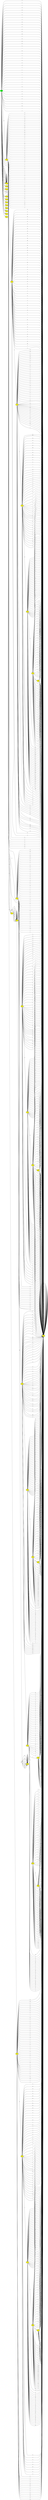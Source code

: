 digraph {
	rankdir=LR;
	795 -> 781 [label="b"];
	795 -> 781 [label="a"];
	795 -> 781 [label="Z"];
	795 -> 781 [label="Y"];
	795 -> 781 [label="X"];
	795 -> 781 [label="W"];
	795 -> 781 [label="V"];
	795 -> 781 [label="U"];
	795 -> 781 [label="T"];
	795 -> 781 [label="S"];
	795 -> 781 [label="R"];
	795 -> 781 [label="Q"];
	795 -> 781 [label="P"];
	795 -> 781 [label="O"];
	795 -> 781 [label="N"];
	795 -> 781 [label="M"];
	795 -> 781 [label="L"];
	795 -> 781 [label="K"];
	795 -> 781 [label="B"];
	795 -> 781 [label="D"];
	795 -> 781 [label="k"];
	795 -> 781 [label="0"];
	795 -> 781 [label="l"];
	795 -> 781 [label="1"];
	795 -> 781 [label="m"];
	795 -> 781 [label="2"];
	795 -> 781 [label="n"];
	795 -> 781 [label="3"];
	795 -> 781 [label="o"];
	795 -> 781 [label="4"];
	795 -> 781 [label="C"];
	795 -> 781 [label="6"];
	795 -> 781 [label="q"];
	795 -> 781 [label="p"];
	795 -> 781 [label="5"];
	795 -> 781 [label="A"];
	795 -> 781 [label="z"];
	795 -> 781 [label="y"];
	795 -> 781 [label="x"];
	795 -> 781 [label="w"];
	795 -> 781 [label="v"];
	795 -> 781 [label="u"];
	795 -> 781 [label="t"];
	795 -> 781 [label="9"];
	795 -> 781 [label="s"];
	795 -> 781 [label="8"];
	795 -> 781 [label="r"];
	795 -> 781 [label="7"];
	795 -> 781 [label="i"];
	795 -> 781 [label="E"];
	795 -> 781 [label="c"];
	795 -> 781 [label="F"];
	795 -> 781 [label="d"];
	795 -> 781 [label="e"];
	795 -> 781 [label="f"];
	795 -> 781 [label="g"];
	795 -> 781 [label="h"];
	795 -> 781 [label="j"];
	795 -> 781 [label="G"];
	795 -> 781 [label="H"];
	795 -> 781 [label="I"];
	795 -> 781 [label="J"];
	789 -> 781 [label="b"];
	789 -> 781 [label="a"];
	789 -> 781 [label="Z"];
	789 -> 781 [label="Y"];
	789 -> 781 [label="X"];
	789 -> 781 [label="W"];
	789 -> 781 [label="V"];
	789 -> 781 [label="U"];
	789 -> 781 [label="T"];
	789 -> 781 [label="S"];
	789 -> 781 [label="R"];
	789 -> 781 [label="Q"];
	789 -> 781 [label="P"];
	789 -> 781 [label="O"];
	789 -> 781 [label="N"];
	789 -> 781 [label="M"];
	789 -> 781 [label="L"];
	789 -> 781 [label="K"];
	789 -> 781 [label="B"];
	789 -> 781 [label="D"];
	789 -> 781 [label="k"];
	789 -> 781 [label="0"];
	789 -> 781 [label="l"];
	789 -> 781 [label="1"];
	789 -> 781 [label="m"];
	789 -> 781 [label="2"];
	789 -> 795 [label="n"];
	789 -> 781 [label="3"];
	789 -> 781 [label="o"];
	789 -> 781 [label="4"];
	789 -> 781 [label="C"];
	789 -> 781 [label="6"];
	789 -> 781 [label="q"];
	789 -> 781 [label="p"];
	789 -> 781 [label="5"];
	789 -> 781 [label="A"];
	789 -> 781 [label="z"];
	789 -> 781 [label="y"];
	789 -> 781 [label="x"];
	789 -> 781 [label="w"];
	789 -> 781 [label="v"];
	789 -> 781 [label="u"];
	789 -> 781 [label="t"];
	789 -> 781 [label="9"];
	789 -> 781 [label="s"];
	789 -> 781 [label="8"];
	789 -> 781 [label="r"];
	789 -> 781 [label="7"];
	789 -> 781 [label="i"];
	789 -> 781 [label="E"];
	789 -> 781 [label="c"];
	789 -> 781 [label="F"];
	789 -> 781 [label="d"];
	789 -> 781 [label="e"];
	789 -> 781 [label="f"];
	789 -> 781 [label="g"];
	789 -> 781 [label="h"];
	789 -> 781 [label="j"];
	789 -> 781 [label="G"];
	789 -> 781 [label="H"];
	789 -> 781 [label="I"];
	789 -> 781 [label="J"];
	805 -> 781 [label="b"];
	805 -> 789 [label="a"];
	805 -> 781 [label="Z"];
	805 -> 781 [label="Y"];
	805 -> 781 [label="X"];
	805 -> 781 [label="W"];
	805 -> 781 [label="V"];
	805 -> 781 [label="U"];
	805 -> 781 [label="T"];
	805 -> 781 [label="S"];
	805 -> 781 [label="R"];
	805 -> 781 [label="Q"];
	805 -> 781 [label="P"];
	805 -> 781 [label="O"];
	805 -> 781 [label="N"];
	805 -> 781 [label="M"];
	805 -> 781 [label="L"];
	805 -> 781 [label="K"];
	805 -> 781 [label="B"];
	805 -> 781 [label="D"];
	805 -> 781 [label="k"];
	805 -> 781 [label="0"];
	805 -> 781 [label="l"];
	805 -> 781 [label="1"];
	805 -> 781 [label="m"];
	805 -> 781 [label="2"];
	805 -> 781 [label="n"];
	805 -> 781 [label="3"];
	805 -> 781 [label="o"];
	805 -> 781 [label="4"];
	805 -> 781 [label="C"];
	805 -> 781 [label="6"];
	805 -> 781 [label="q"];
	805 -> 781 [label="p"];
	805 -> 781 [label="5"];
	805 -> 781 [label="A"];
	805 -> 781 [label="z"];
	805 -> 781 [label="y"];
	805 -> 781 [label="x"];
	805 -> 781 [label="w"];
	805 -> 781 [label="v"];
	805 -> 781 [label="u"];
	805 -> 781 [label="t"];
	805 -> 781 [label="9"];
	805 -> 781 [label="s"];
	805 -> 781 [label="8"];
	805 -> 781 [label="r"];
	805 -> 781 [label="7"];
	805 -> 781 [label="i"];
	805 -> 781 [label="E"];
	805 -> 781 [label="c"];
	805 -> 781 [label="F"];
	805 -> 781 [label="d"];
	805 -> 781 [label="e"];
	805 -> 781 [label="f"];
	805 -> 781 [label="g"];
	805 -> 781 [label="h"];
	805 -> 781 [label="j"];
	805 -> 781 [label="G"];
	805 -> 781 [label="H"];
	805 -> 781 [label="I"];
	805 -> 781 [label="J"];
	800 -> 781 [label="b"];
	800 -> 781 [label="a"];
	800 -> 781 [label="Z"];
	800 -> 781 [label="Y"];
	800 -> 781 [label="X"];
	800 -> 781 [label="W"];
	800 -> 781 [label="V"];
	800 -> 781 [label="U"];
	800 -> 781 [label="T"];
	800 -> 781 [label="S"];
	800 -> 781 [label="R"];
	800 -> 781 [label="Q"];
	800 -> 781 [label="P"];
	800 -> 781 [label="O"];
	800 -> 781 [label="N"];
	800 -> 781 [label="M"];
	800 -> 781 [label="L"];
	800 -> 781 [label="K"];
	800 -> 781 [label="B"];
	800 -> 781 [label="D"];
	800 -> 781 [label="k"];
	800 -> 781 [label="0"];
	800 -> 781 [label="l"];
	800 -> 781 [label="1"];
	800 -> 781 [label="m"];
	800 -> 781 [label="2"];
	800 -> 781 [label="n"];
	800 -> 781 [label="3"];
	800 -> 781 [label="o"];
	800 -> 781 [label="4"];
	800 -> 781 [label="C"];
	800 -> 781 [label="6"];
	800 -> 781 [label="q"];
	800 -> 781 [label="p"];
	800 -> 781 [label="5"];
	800 -> 781 [label="A"];
	800 -> 781 [label="z"];
	800 -> 781 [label="y"];
	800 -> 781 [label="x"];
	800 -> 781 [label="w"];
	800 -> 781 [label="v"];
	800 -> 781 [label="u"];
	800 -> 781 [label="t"];
	800 -> 781 [label="9"];
	800 -> 781 [label="s"];
	800 -> 781 [label="8"];
	800 -> 781 [label="r"];
	800 -> 781 [label="7"];
	800 -> 781 [label="i"];
	800 -> 781 [label="E"];
	800 -> 781 [label="c"];
	800 -> 781 [label="F"];
	800 -> 781 [label="d"];
	800 -> 781 [label="e"];
	800 -> 781 [label="f"];
	800 -> 781 [label="g"];
	800 -> 781 [label="h"];
	800 -> 781 [label="j"];
	800 -> 781 [label="G"];
	800 -> 781 [label="H"];
	800 -> 781 [label="I"];
	800 -> 781 [label="J"];
	810 -> 810 [label="0"];
	810 -> 810 [label="1"];
	810 -> 810 [label="2"];
	810 -> 810 [label="3"];
	810 -> 810 [label="4"];
	810 -> 810 [label="6"];
	810 -> 810 [label="5"];
	810 -> 810 [label="9"];
	810 -> 810 [label="8"];
	810 -> 810 [label="7"];
	791 -> 781 [label="b"];
	791 -> 781 [label="a"];
	791 -> 781 [label="Z"];
	791 -> 781 [label="Y"];
	791 -> 781 [label="X"];
	791 -> 781 [label="W"];
	791 -> 781 [label="V"];
	791 -> 781 [label="U"];
	791 -> 781 [label="T"];
	791 -> 781 [label="S"];
	791 -> 781 [label="R"];
	791 -> 781 [label="Q"];
	791 -> 781 [label="P"];
	791 -> 781 [label="O"];
	791 -> 781 [label="N"];
	791 -> 781 [label="M"];
	791 -> 781 [label="L"];
	791 -> 781 [label="K"];
	791 -> 781 [label="B"];
	791 -> 781 [label="D"];
	791 -> 781 [label="k"];
	791 -> 781 [label="0"];
	791 -> 781 [label="l"];
	791 -> 781 [label="1"];
	791 -> 781 [label="m"];
	791 -> 781 [label="2"];
	791 -> 781 [label="n"];
	791 -> 781 [label="3"];
	791 -> 781 [label="o"];
	791 -> 781 [label="4"];
	791 -> 781 [label="C"];
	791 -> 781 [label="6"];
	791 -> 781 [label="q"];
	791 -> 781 [label="p"];
	791 -> 781 [label="5"];
	791 -> 781 [label="A"];
	791 -> 781 [label="z"];
	791 -> 781 [label="y"];
	791 -> 781 [label="x"];
	791 -> 781 [label="w"];
	791 -> 781 [label="v"];
	791 -> 781 [label="u"];
	791 -> 781 [label="t"];
	791 -> 781 [label="9"];
	791 -> 781 [label="s"];
	791 -> 781 [label="8"];
	791 -> 781 [label="r"];
	791 -> 781 [label="7"];
	791 -> 781 [label="i"];
	791 -> 781 [label="E"];
	791 -> 781 [label="c"];
	791 -> 781 [label="F"];
	791 -> 781 [label="d"];
	791 -> 781 [label="e"];
	791 -> 781 [label="f"];
	791 -> 781 [label="g"];
	791 -> 781 [label="h"];
	791 -> 781 [label="j"];
	791 -> 781 [label="G"];
	791 -> 781 [label="H"];
	791 -> 781 [label="I"];
	791 -> 781 [label="J"];
	793 -> 781 [label="b"];
	793 -> 781 [label="a"];
	793 -> 781 [label="Z"];
	793 -> 781 [label="Y"];
	793 -> 781 [label="X"];
	793 -> 781 [label="W"];
	793 -> 781 [label="V"];
	793 -> 781 [label="U"];
	793 -> 781 [label="T"];
	793 -> 781 [label="S"];
	793 -> 781 [label="R"];
	793 -> 781 [label="Q"];
	793 -> 781 [label="P"];
	793 -> 781 [label="O"];
	793 -> 781 [label="N"];
	793 -> 781 [label="M"];
	793 -> 781 [label="L"];
	793 -> 781 [label="K"];
	793 -> 781 [label="B"];
	793 -> 781 [label="D"];
	793 -> 781 [label="k"];
	793 -> 781 [label="0"];
	793 -> 781 [label="l"];
	793 -> 781 [label="1"];
	793 -> 781 [label="m"];
	793 -> 781 [label="2"];
	793 -> 781 [label="n"];
	793 -> 781 [label="3"];
	793 -> 781 [label="o"];
	793 -> 781 [label="4"];
	793 -> 781 [label="C"];
	793 -> 781 [label="6"];
	793 -> 781 [label="q"];
	793 -> 781 [label="p"];
	793 -> 781 [label="5"];
	793 -> 781 [label="A"];
	793 -> 781 [label="z"];
	793 -> 781 [label="y"];
	793 -> 781 [label="x"];
	793 -> 781 [label="w"];
	793 -> 781 [label="v"];
	793 -> 781 [label="u"];
	793 -> 781 [label="t"];
	793 -> 781 [label="9"];
	793 -> 781 [label="s"];
	793 -> 781 [label="8"];
	793 -> 781 [label="r"];
	793 -> 781 [label="7"];
	793 -> 781 [label="i"];
	793 -> 781 [label="E"];
	793 -> 781 [label="c"];
	793 -> 781 [label="F"];
	793 -> 781 [label="d"];
	793 -> 805 [label="e"];
	793 -> 781 [label="f"];
	793 -> 781 [label="g"];
	793 -> 781 [label="h"];
	793 -> 781 [label="j"];
	793 -> 781 [label="G"];
	793 -> 781 [label="H"];
	793 -> 781 [label="I"];
	793 -> 781 [label="J"];
	794 -> 781 [label="b"];
	794 -> 781 [label="a"];
	794 -> 781 [label="Z"];
	794 -> 781 [label="Y"];
	794 -> 781 [label="X"];
	794 -> 781 [label="W"];
	794 -> 781 [label="V"];
	794 -> 781 [label="U"];
	794 -> 781 [label="T"];
	794 -> 781 [label="S"];
	794 -> 781 [label="R"];
	794 -> 781 [label="Q"];
	794 -> 781 [label="P"];
	794 -> 781 [label="O"];
	794 -> 781 [label="N"];
	794 -> 781 [label="M"];
	794 -> 781 [label="L"];
	794 -> 781 [label="K"];
	794 -> 781 [label="B"];
	794 -> 781 [label="D"];
	794 -> 781 [label="k"];
	794 -> 781 [label="0"];
	794 -> 781 [label="l"];
	794 -> 781 [label="1"];
	794 -> 781 [label="m"];
	794 -> 781 [label="2"];
	794 -> 781 [label="n"];
	794 -> 781 [label="3"];
	794 -> 781 [label="o"];
	794 -> 781 [label="4"];
	794 -> 781 [label="C"];
	794 -> 781 [label="6"];
	794 -> 781 [label="q"];
	794 -> 781 [label="p"];
	794 -> 781 [label="5"];
	794 -> 781 [label="A"];
	794 -> 781 [label="z"];
	794 -> 781 [label="y"];
	794 -> 781 [label="x"];
	794 -> 781 [label="w"];
	794 -> 781 [label="v"];
	794 -> 781 [label="u"];
	794 -> 800 [label="t"];
	794 -> 781 [label="9"];
	794 -> 781 [label="s"];
	794 -> 781 [label="8"];
	794 -> 781 [label="r"];
	794 -> 781 [label="7"];
	794 -> 781 [label="i"];
	794 -> 781 [label="E"];
	794 -> 781 [label="c"];
	794 -> 781 [label="F"];
	794 -> 781 [label="d"];
	794 -> 781 [label="e"];
	794 -> 781 [label="f"];
	794 -> 781 [label="g"];
	794 -> 781 [label="h"];
	794 -> 781 [label="j"];
	794 -> 781 [label="G"];
	794 -> 781 [label="H"];
	794 -> 781 [label="I"];
	794 -> 781 [label="J"];
	803 -> 781 [label="b"];
	803 -> 781 [label="a"];
	803 -> 781 [label="Z"];
	803 -> 781 [label="Y"];
	803 -> 781 [label="X"];
	803 -> 781 [label="W"];
	803 -> 781 [label="V"];
	803 -> 781 [label="U"];
	803 -> 781 [label="T"];
	803 -> 781 [label="S"];
	803 -> 781 [label="R"];
	803 -> 781 [label="Q"];
	803 -> 781 [label="P"];
	803 -> 781 [label="O"];
	803 -> 781 [label="N"];
	803 -> 781 [label="M"];
	803 -> 781 [label="L"];
	803 -> 781 [label="K"];
	803 -> 781 [label="B"];
	803 -> 781 [label="D"];
	803 -> 781 [label="k"];
	803 -> 781 [label="0"];
	803 -> 781 [label="l"];
	803 -> 781 [label="1"];
	803 -> 781 [label="m"];
	803 -> 781 [label="2"];
	803 -> 781 [label="n"];
	803 -> 781 [label="3"];
	803 -> 781 [label="o"];
	803 -> 781 [label="4"];
	803 -> 781 [label="C"];
	803 -> 781 [label="6"];
	803 -> 781 [label="q"];
	803 -> 781 [label="p"];
	803 -> 781 [label="5"];
	803 -> 781 [label="A"];
	803 -> 781 [label="z"];
	803 -> 781 [label="y"];
	803 -> 781 [label="x"];
	803 -> 781 [label="w"];
	803 -> 781 [label="v"];
	803 -> 781 [label="u"];
	803 -> 781 [label="t"];
	803 -> 781 [label="9"];
	803 -> 781 [label="s"];
	803 -> 781 [label="8"];
	803 -> 781 [label="r"];
	803 -> 781 [label="7"];
	803 -> 781 [label="i"];
	803 -> 781 [label="E"];
	803 -> 781 [label="c"];
	803 -> 781 [label="F"];
	803 -> 781 [label="d"];
	803 -> 781 [label="e"];
	803 -> 781 [label="f"];
	803 -> 781 [label="g"];
	803 -> 781 [label="h"];
	803 -> 781 [label="j"];
	803 -> 781 [label="G"];
	803 -> 781 [label="H"];
	803 -> 781 [label="I"];
	803 -> 781 [label="J"];
	813 -> 810 [label="0"];
	813 -> 810 [label="1"];
	813 -> 810 [label="2"];
	813 -> 810 [label="3"];
	813 -> 810 [label="4"];
	813 -> 810 [label="6"];
	813 -> 810 [label="5"];
	813 -> 810 [label="9"];
	813 -> 810 [label="8"];
	813 -> 810 [label="7"];
	804 -> 781 [label="b"];
	804 -> 781 [label="a"];
	804 -> 781 [label="Z"];
	804 -> 781 [label="Y"];
	804 -> 781 [label="X"];
	804 -> 781 [label="W"];
	804 -> 781 [label="V"];
	804 -> 781 [label="U"];
	804 -> 781 [label="T"];
	804 -> 781 [label="S"];
	804 -> 781 [label="R"];
	804 -> 781 [label="Q"];
	804 -> 781 [label="P"];
	804 -> 781 [label="O"];
	804 -> 781 [label="N"];
	804 -> 781 [label="M"];
	804 -> 781 [label="L"];
	804 -> 781 [label="K"];
	804 -> 781 [label="B"];
	804 -> 781 [label="D"];
	804 -> 781 [label="k"];
	804 -> 781 [label="0"];
	804 -> 781 [label="l"];
	804 -> 781 [label="1"];
	804 -> 781 [label="m"];
	804 -> 781 [label="2"];
	804 -> 781 [label="n"];
	804 -> 781 [label="3"];
	804 -> 781 [label="o"];
	804 -> 781 [label="4"];
	804 -> 781 [label="C"];
	804 -> 781 [label="6"];
	804 -> 781 [label="q"];
	804 -> 781 [label="p"];
	804 -> 781 [label="5"];
	804 -> 781 [label="A"];
	804 -> 781 [label="z"];
	804 -> 781 [label="y"];
	804 -> 781 [label="x"];
	804 -> 781 [label="w"];
	804 -> 781 [label="v"];
	804 -> 781 [label="u"];
	804 -> 781 [label="t"];
	804 -> 781 [label="9"];
	804 -> 781 [label="s"];
	804 -> 781 [label="8"];
	804 -> 781 [label="r"];
	804 -> 781 [label="7"];
	804 -> 781 [label="i"];
	804 -> 781 [label="E"];
	804 -> 781 [label="c"];
	804 -> 781 [label="F"];
	804 -> 781 [label="d"];
	804 -> 791 [label="e"];
	804 -> 781 [label="f"];
	804 -> 781 [label="g"];
	804 -> 781 [label="h"];
	804 -> 781 [label="j"];
	804 -> 781 [label="G"];
	804 -> 781 [label="H"];
	804 -> 781 [label="I"];
	804 -> 781 [label="J"];
	792 -> 781 [label="b"];
	792 -> 781 [label="a"];
	792 -> 781 [label="Z"];
	792 -> 781 [label="Y"];
	792 -> 781 [label="X"];
	792 -> 781 [label="W"];
	792 -> 781 [label="V"];
	792 -> 781 [label="U"];
	792 -> 781 [label="T"];
	792 -> 781 [label="S"];
	792 -> 781 [label="R"];
	792 -> 781 [label="Q"];
	792 -> 781 [label="P"];
	792 -> 781 [label="O"];
	792 -> 781 [label="N"];
	792 -> 781 [label="M"];
	792 -> 781 [label="L"];
	792 -> 781 [label="K"];
	792 -> 781 [label="B"];
	792 -> 781 [label="D"];
	792 -> 781 [label="k"];
	792 -> 781 [label="0"];
	792 -> 793 [label="l"];
	792 -> 781 [label="1"];
	792 -> 781 [label="m"];
	792 -> 781 [label="2"];
	792 -> 781 [label="n"];
	792 -> 781 [label="3"];
	792 -> 781 [label="o"];
	792 -> 781 [label="4"];
	792 -> 781 [label="C"];
	792 -> 781 [label="6"];
	792 -> 781 [label="q"];
	792 -> 781 [label="p"];
	792 -> 781 [label="5"];
	792 -> 781 [label="A"];
	792 -> 781 [label="z"];
	792 -> 781 [label="y"];
	792 -> 781 [label="x"];
	792 -> 781 [label="w"];
	792 -> 781 [label="v"];
	792 -> 781 [label="u"];
	792 -> 781 [label="t"];
	792 -> 781 [label="9"];
	792 -> 781 [label="s"];
	792 -> 781 [label="8"];
	792 -> 781 [label="r"];
	792 -> 781 [label="7"];
	792 -> 781 [label="i"];
	792 -> 781 [label="E"];
	792 -> 781 [label="c"];
	792 -> 781 [label="F"];
	792 -> 781 [label="d"];
	792 -> 781 [label="e"];
	792 -> 781 [label="f"];
	792 -> 781 [label="g"];
	792 -> 781 [label="h"];
	792 -> 781 [label="j"];
	792 -> 781 [label="G"];
	792 -> 781 [label="H"];
	792 -> 781 [label="I"];
	792 -> 781 [label="J"];
	796 -> 781 [label="b"];
	796 -> 794 [label="a"];
	796 -> 781 [label="Z"];
	796 -> 781 [label="Y"];
	796 -> 781 [label="X"];
	796 -> 781 [label="W"];
	796 -> 781 [label="V"];
	796 -> 781 [label="U"];
	796 -> 781 [label="T"];
	796 -> 781 [label="S"];
	796 -> 781 [label="R"];
	796 -> 781 [label="Q"];
	796 -> 781 [label="P"];
	796 -> 781 [label="O"];
	796 -> 781 [label="N"];
	796 -> 781 [label="M"];
	796 -> 781 [label="L"];
	796 -> 781 [label="K"];
	796 -> 781 [label="B"];
	796 -> 781 [label="D"];
	796 -> 781 [label="k"];
	796 -> 781 [label="0"];
	796 -> 781 [label="l"];
	796 -> 781 [label="1"];
	796 -> 781 [label="m"];
	796 -> 781 [label="2"];
	796 -> 781 [label="n"];
	796 -> 781 [label="3"];
	796 -> 781 [label="o"];
	796 -> 781 [label="4"];
	796 -> 781 [label="C"];
	796 -> 781 [label="6"];
	796 -> 781 [label="q"];
	796 -> 781 [label="p"];
	796 -> 781 [label="5"];
	796 -> 781 [label="A"];
	796 -> 781 [label="z"];
	796 -> 781 [label="y"];
	796 -> 781 [label="x"];
	796 -> 781 [label="w"];
	796 -> 781 [label="v"];
	796 -> 781 [label="u"];
	796 -> 781 [label="t"];
	796 -> 781 [label="9"];
	796 -> 781 [label="s"];
	796 -> 781 [label="8"];
	796 -> 781 [label="r"];
	796 -> 781 [label="7"];
	796 -> 781 [label="i"];
	796 -> 781 [label="E"];
	796 -> 781 [label="c"];
	796 -> 781 [label="F"];
	796 -> 781 [label="d"];
	796 -> 781 [label="e"];
	796 -> 781 [label="f"];
	796 -> 781 [label="g"];
	796 -> 781 [label="h"];
	796 -> 781 [label="j"];
	796 -> 781 [label="G"];
	796 -> 781 [label="H"];
	796 -> 781 [label="I"];
	796 -> 781 [label="J"];
	790 -> 781 [label="b"];
	790 -> 781 [label="a"];
	790 -> 781 [label="Z"];
	790 -> 781 [label="Y"];
	790 -> 781 [label="X"];
	790 -> 781 [label="W"];
	790 -> 781 [label="V"];
	790 -> 781 [label="U"];
	790 -> 781 [label="T"];
	790 -> 781 [label="S"];
	790 -> 781 [label="R"];
	790 -> 781 [label="Q"];
	790 -> 781 [label="P"];
	790 -> 781 [label="O"];
	790 -> 781 [label="N"];
	790 -> 781 [label="M"];
	790 -> 781 [label="L"];
	790 -> 781 [label="K"];
	790 -> 781 [label="B"];
	790 -> 781 [label="D"];
	790 -> 781 [label="k"];
	790 -> 781 [label="0"];
	790 -> 781 [label="l"];
	790 -> 781 [label="1"];
	790 -> 781 [label="m"];
	790 -> 781 [label="2"];
	790 -> 781 [label="n"];
	790 -> 781 [label="3"];
	790 -> 781 [label="o"];
	790 -> 781 [label="4"];
	790 -> 781 [label="C"];
	790 -> 781 [label="6"];
	790 -> 781 [label="q"];
	790 -> 781 [label="p"];
	790 -> 781 [label="5"];
	790 -> 781 [label="A"];
	790 -> 781 [label="z"];
	790 -> 781 [label="y"];
	790 -> 781 [label="x"];
	790 -> 781 [label="w"];
	790 -> 781 [label="v"];
	790 -> 781 [label="u"];
	790 -> 781 [label="t"];
	790 -> 781 [label="9"];
	790 -> 781 [label="s"];
	790 -> 781 [label="8"];
	790 -> 781 [label="r"];
	790 -> 781 [label="7"];
	790 -> 781 [label="i"];
	790 -> 781 [label="E"];
	790 -> 781 [label="c"];
	790 -> 781 [label="F"];
	790 -> 781 [label="d"];
	790 -> 803 [label="e"];
	790 -> 781 [label="f"];
	790 -> 781 [label="g"];
	790 -> 781 [label="h"];
	790 -> 781 [label="j"];
	790 -> 781 [label="G"];
	790 -> 781 [label="H"];
	790 -> 781 [label="I"];
	790 -> 781 [label="J"];
	808 -> 781 [label="b"];
	808 -> 781 [label="a"];
	808 -> 781 [label="Z"];
	808 -> 781 [label="Y"];
	808 -> 781 [label="X"];
	808 -> 781 [label="W"];
	808 -> 781 [label="V"];
	808 -> 781 [label="U"];
	808 -> 781 [label="T"];
	808 -> 781 [label="S"];
	808 -> 781 [label="R"];
	808 -> 781 [label="Q"];
	808 -> 781 [label="P"];
	808 -> 781 [label="O"];
	808 -> 781 [label="N"];
	808 -> 781 [label="M"];
	808 -> 781 [label="L"];
	808 -> 781 [label="K"];
	808 -> 781 [label="B"];
	808 -> 781 [label="D"];
	808 -> 781 [label="k"];
	808 -> 781 [label="0"];
	808 -> 781 [label="l"];
	808 -> 781 [label="1"];
	808 -> 781 [label="m"];
	808 -> 781 [label="2"];
	808 -> 781 [label="n"];
	808 -> 781 [label="3"];
	808 -> 781 [label="o"];
	808 -> 781 [label="4"];
	808 -> 781 [label="C"];
	808 -> 781 [label="6"];
	808 -> 781 [label="q"];
	808 -> 781 [label="p"];
	808 -> 781 [label="5"];
	808 -> 781 [label="A"];
	808 -> 781 [label="z"];
	808 -> 781 [label="y"];
	808 -> 781 [label="x"];
	808 -> 781 [label="w"];
	808 -> 781 [label="v"];
	808 -> 781 [label="u"];
	808 -> 781 [label="t"];
	808 -> 781 [label="9"];
	808 -> 781 [label="s"];
	808 -> 781 [label="8"];
	808 -> 781 [label="r"];
	808 -> 781 [label="7"];
	808 -> 781 [label="i"];
	808 -> 781 [label="E"];
	808 -> 781 [label="c"];
	808 -> 781 [label="F"];
	808 -> 781 [label="d"];
	808 -> 781 [label="e"];
	808 -> 781 [label="f"];
	808 -> 781 [label="g"];
	808 -> 781 [label="h"];
	808 -> 781 [label="j"];
	808 -> 781 [label="G"];
	808 -> 781 [label="H"];
	808 -> 781 [label="I"];
	808 -> 781 [label="J"];
	809 -> 809 [label="0"];
	809 -> 809 [label="1"];
	809 -> 809 [label="2"];
	809 -> 809 [label="3"];
	809 -> 809 [label="4"];
	809 -> 809 [label="6"];
	809 -> 809 [label="5"];
	809 -> 809 [label="9"];
	809 -> 809 [label="8"];
	809 -> 809 [label="7"];
	809 -> 813 [label="E"];
	797 -> 781 [label="b"];
	797 -> 781 [label="a"];
	797 -> 781 [label="Z"];
	797 -> 781 [label="Y"];
	797 -> 781 [label="X"];
	797 -> 781 [label="W"];
	797 -> 781 [label="V"];
	797 -> 781 [label="U"];
	797 -> 781 [label="T"];
	797 -> 781 [label="S"];
	797 -> 781 [label="R"];
	797 -> 781 [label="Q"];
	797 -> 781 [label="P"];
	797 -> 781 [label="O"];
	797 -> 781 [label="N"];
	797 -> 781 [label="M"];
	797 -> 781 [label="L"];
	797 -> 781 [label="K"];
	797 -> 781 [label="B"];
	797 -> 781 [label="D"];
	797 -> 781 [label="k"];
	797 -> 781 [label="0"];
	797 -> 804 [label="l"];
	797 -> 781 [label="1"];
	797 -> 781 [label="m"];
	797 -> 781 [label="2"];
	797 -> 781 [label="n"];
	797 -> 781 [label="3"];
	797 -> 781 [label="o"];
	797 -> 781 [label="4"];
	797 -> 781 [label="C"];
	797 -> 781 [label="6"];
	797 -> 781 [label="q"];
	797 -> 781 [label="p"];
	797 -> 781 [label="5"];
	797 -> 781 [label="A"];
	797 -> 781 [label="z"];
	797 -> 781 [label="y"];
	797 -> 781 [label="x"];
	797 -> 781 [label="w"];
	797 -> 781 [label="v"];
	797 -> 781 [label="u"];
	797 -> 781 [label="t"];
	797 -> 781 [label="9"];
	797 -> 781 [label="s"];
	797 -> 781 [label="8"];
	797 -> 781 [label="r"];
	797 -> 781 [label="7"];
	797 -> 781 [label="i"];
	797 -> 781 [label="E"];
	797 -> 781 [label="c"];
	797 -> 781 [label="F"];
	797 -> 781 [label="d"];
	797 -> 781 [label="e"];
	797 -> 781 [label="f"];
	797 -> 781 [label="g"];
	797 -> 781 [label="h"];
	797 -> 781 [label="j"];
	797 -> 781 [label="G"];
	797 -> 781 [label="H"];
	797 -> 781 [label="I"];
	797 -> 781 [label="J"];
	799 -> 781 [label="b"];
	799 -> 781 [label="a"];
	799 -> 781 [label="Z"];
	799 -> 781 [label="Y"];
	799 -> 781 [label="X"];
	799 -> 781 [label="W"];
	799 -> 781 [label="V"];
	799 -> 781 [label="U"];
	799 -> 781 [label="T"];
	799 -> 781 [label="S"];
	799 -> 781 [label="R"];
	799 -> 781 [label="Q"];
	799 -> 781 [label="P"];
	799 -> 781 [label="O"];
	799 -> 781 [label="N"];
	799 -> 781 [label="M"];
	799 -> 781 [label="L"];
	799 -> 781 [label="K"];
	799 -> 781 [label="B"];
	799 -> 781 [label="D"];
	799 -> 781 [label="k"];
	799 -> 781 [label="0"];
	799 -> 781 [label="l"];
	799 -> 781 [label="1"];
	799 -> 781 [label="m"];
	799 -> 781 [label="2"];
	799 -> 781 [label="n"];
	799 -> 781 [label="3"];
	799 -> 792 [label="o"];
	799 -> 781 [label="4"];
	799 -> 781 [label="C"];
	799 -> 781 [label="6"];
	799 -> 781 [label="q"];
	799 -> 781 [label="p"];
	799 -> 781 [label="5"];
	799 -> 781 [label="A"];
	799 -> 781 [label="z"];
	799 -> 781 [label="y"];
	799 -> 781 [label="x"];
	799 -> 781 [label="w"];
	799 -> 781 [label="v"];
	799 -> 781 [label="u"];
	799 -> 781 [label="t"];
	799 -> 781 [label="9"];
	799 -> 781 [label="s"];
	799 -> 781 [label="8"];
	799 -> 781 [label="r"];
	799 -> 781 [label="7"];
	799 -> 781 [label="i"];
	799 -> 781 [label="E"];
	799 -> 781 [label="c"];
	799 -> 781 [label="F"];
	799 -> 781 [label="d"];
	799 -> 781 [label="e"];
	799 -> 781 [label="f"];
	799 -> 781 [label="g"];
	799 -> 781 [label="h"];
	799 -> 781 [label="j"];
	799 -> 781 [label="G"];
	799 -> 781 [label="H"];
	799 -> 781 [label="I"];
	799 -> 781 [label="J"];
	802 -> 781 [label="b"];
	802 -> 781 [label="a"];
	802 -> 781 [label="Z"];
	802 -> 781 [label="Y"];
	802 -> 781 [label="X"];
	802 -> 781 [label="W"];
	802 -> 781 [label="V"];
	802 -> 781 [label="U"];
	802 -> 781 [label="T"];
	802 -> 781 [label="S"];
	802 -> 781 [label="R"];
	802 -> 781 [label="Q"];
	802 -> 781 [label="P"];
	802 -> 781 [label="O"];
	802 -> 781 [label="N"];
	802 -> 781 [label="M"];
	802 -> 781 [label="L"];
	802 -> 781 [label="K"];
	802 -> 781 [label="B"];
	802 -> 781 [label="D"];
	802 -> 781 [label="k"];
	802 -> 781 [label="0"];
	802 -> 781 [label="l"];
	802 -> 781 [label="1"];
	802 -> 781 [label="m"];
	802 -> 781 [label="2"];
	802 -> 781 [label="n"];
	802 -> 781 [label="3"];
	802 -> 796 [label="o"];
	802 -> 781 [label="4"];
	802 -> 781 [label="C"];
	802 -> 781 [label="6"];
	802 -> 781 [label="q"];
	802 -> 781 [label="p"];
	802 -> 781 [label="5"];
	802 -> 781 [label="A"];
	802 -> 781 [label="z"];
	802 -> 781 [label="y"];
	802 -> 781 [label="x"];
	802 -> 781 [label="w"];
	802 -> 781 [label="v"];
	802 -> 781 [label="u"];
	802 -> 781 [label="t"];
	802 -> 781 [label="9"];
	802 -> 781 [label="s"];
	802 -> 781 [label="8"];
	802 -> 781 [label="r"];
	802 -> 781 [label="7"];
	802 -> 781 [label="i"];
	802 -> 781 [label="E"];
	802 -> 781 [label="c"];
	802 -> 781 [label="F"];
	802 -> 781 [label="d"];
	802 -> 781 [label="e"];
	802 -> 781 [label="f"];
	802 -> 781 [label="g"];
	802 -> 781 [label="h"];
	802 -> 781 [label="j"];
	802 -> 781 [label="G"];
	802 -> 781 [label="H"];
	802 -> 781 [label="I"];
	802 -> 781 [label="J"];
	801 -> 781 [label="b"];
	801 -> 781 [label="a"];
	801 -> 781 [label="Z"];
	801 -> 781 [label="Y"];
	801 -> 781 [label="X"];
	801 -> 781 [label="W"];
	801 -> 781 [label="V"];
	801 -> 781 [label="U"];
	801 -> 781 [label="T"];
	801 -> 781 [label="S"];
	801 -> 781 [label="R"];
	801 -> 781 [label="Q"];
	801 -> 781 [label="P"];
	801 -> 781 [label="O"];
	801 -> 781 [label="N"];
	801 -> 781 [label="M"];
	801 -> 781 [label="L"];
	801 -> 781 [label="K"];
	801 -> 781 [label="B"];
	801 -> 781 [label="D"];
	801 -> 781 [label="k"];
	801 -> 781 [label="0"];
	801 -> 781 [label="l"];
	801 -> 781 [label="1"];
	801 -> 781 [label="m"];
	801 -> 781 [label="2"];
	801 -> 781 [label="n"];
	801 -> 781 [label="3"];
	801 -> 781 [label="o"];
	801 -> 781 [label="4"];
	801 -> 781 [label="C"];
	801 -> 781 [label="6"];
	801 -> 781 [label="q"];
	801 -> 781 [label="p"];
	801 -> 781 [label="5"];
	801 -> 781 [label="A"];
	801 -> 781 [label="z"];
	801 -> 781 [label="y"];
	801 -> 781 [label="x"];
	801 -> 781 [label="w"];
	801 -> 781 [label="v"];
	801 -> 781 [label="u"];
	801 -> 781 [label="t"];
	801 -> 781 [label="9"];
	801 -> 790 [label="s"];
	801 -> 781 [label="8"];
	801 -> 781 [label="r"];
	801 -> 781 [label="7"];
	801 -> 781 [label="i"];
	801 -> 781 [label="E"];
	801 -> 781 [label="c"];
	801 -> 781 [label="F"];
	801 -> 781 [label="d"];
	801 -> 781 [label="e"];
	801 -> 781 [label="f"];
	801 -> 781 [label="g"];
	801 -> 781 [label="h"];
	801 -> 781 [label="j"];
	801 -> 781 [label="G"];
	801 -> 781 [label="H"];
	801 -> 781 [label="I"];
	801 -> 781 [label="J"];
	798 -> 781 [label="b"];
	798 -> 781 [label="a"];
	798 -> 781 [label="Z"];
	798 -> 781 [label="Y"];
	798 -> 781 [label="X"];
	798 -> 781 [label="W"];
	798 -> 781 [label="V"];
	798 -> 781 [label="U"];
	798 -> 781 [label="T"];
	798 -> 781 [label="S"];
	798 -> 781 [label="R"];
	798 -> 781 [label="Q"];
	798 -> 781 [label="P"];
	798 -> 781 [label="O"];
	798 -> 781 [label="N"];
	798 -> 781 [label="M"];
	798 -> 781 [label="L"];
	798 -> 781 [label="K"];
	798 -> 781 [label="B"];
	798 -> 781 [label="D"];
	798 -> 781 [label="k"];
	798 -> 781 [label="0"];
	798 -> 781 [label="l"];
	798 -> 781 [label="1"];
	798 -> 781 [label="m"];
	798 -> 781 [label="2"];
	798 -> 781 [label="n"];
	798 -> 781 [label="3"];
	798 -> 781 [label="o"];
	798 -> 781 [label="4"];
	798 -> 781 [label="C"];
	798 -> 781 [label="6"];
	798 -> 781 [label="q"];
	798 -> 781 [label="p"];
	798 -> 781 [label="5"];
	798 -> 781 [label="A"];
	798 -> 781 [label="z"];
	798 -> 781 [label="y"];
	798 -> 781 [label="x"];
	798 -> 781 [label="w"];
	798 -> 781 [label="v"];
	798 -> 781 [label="u"];
	798 -> 781 [label="t"];
	798 -> 781 [label="9"];
	798 -> 781 [label="s"];
	798 -> 781 [label="8"];
	798 -> 781 [label="r"];
	798 -> 781 [label="7"];
	798 -> 781 [label="i"];
	798 -> 781 [label="E"];
	798 -> 781 [label="c"];
	798 -> 781 [label="F"];
	798 -> 781 [label="d"];
	798 -> 781 [label="e"];
	798 -> 781 [label="f"];
	798 -> 781 [label="g"];
	798 -> 781 [label="h"];
	798 -> 781 [label="j"];
	798 -> 781 [label="G"];
	798 -> 781 [label="H"];
	798 -> 781 [label="I"];
	798 -> 781 [label="J"];
	806 -> 781 [label="b"];
	806 -> 781 [label="a"];
	806 -> 781 [label="Z"];
	806 -> 781 [label="Y"];
	806 -> 781 [label="X"];
	806 -> 781 [label="W"];
	806 -> 781 [label="V"];
	806 -> 781 [label="U"];
	806 -> 781 [label="T"];
	806 -> 781 [label="S"];
	806 -> 781 [label="R"];
	806 -> 781 [label="Q"];
	806 -> 781 [label="P"];
	806 -> 781 [label="O"];
	806 -> 781 [label="N"];
	806 -> 781 [label="M"];
	806 -> 781 [label="L"];
	806 -> 781 [label="K"];
	806 -> 781 [label="B"];
	806 -> 781 [label="D"];
	806 -> 781 [label="k"];
	806 -> 781 [label="0"];
	806 -> 781 [label="l"];
	806 -> 781 [label="1"];
	806 -> 781 [label="m"];
	806 -> 781 [label="2"];
	806 -> 781 [label="n"];
	806 -> 781 [label="3"];
	806 -> 781 [label="o"];
	806 -> 781 [label="4"];
	806 -> 781 [label="C"];
	806 -> 781 [label="6"];
	806 -> 781 [label="q"];
	806 -> 781 [label="p"];
	806 -> 781 [label="5"];
	806 -> 781 [label="A"];
	806 -> 781 [label="z"];
	806 -> 781 [label="y"];
	806 -> 781 [label="x"];
	806 -> 781 [label="w"];
	806 -> 781 [label="v"];
	806 -> 781 [label="u"];
	806 -> 808 [label="t"];
	806 -> 781 [label="9"];
	806 -> 781 [label="s"];
	806 -> 781 [label="8"];
	806 -> 781 [label="r"];
	806 -> 781 [label="7"];
	806 -> 781 [label="i"];
	806 -> 781 [label="E"];
	806 -> 781 [label="c"];
	806 -> 781 [label="F"];
	806 -> 781 [label="d"];
	806 -> 781 [label="e"];
	806 -> 781 [label="f"];
	806 -> 781 [label="g"];
	806 -> 781 [label="h"];
	806 -> 781 [label="j"];
	806 -> 781 [label="G"];
	806 -> 781 [label="H"];
	806 -> 781 [label="I"];
	806 -> 781 [label="J"];
	817 -> 809 [label="0"];
	817 -> 809 [label="1"];
	817 -> 809 [label="2"];
	817 -> 809 [label="3"];
	817 -> 809 [label="4"];
	817 -> 809 [label="6"];
	817 -> 809 [label="5"];
	817 -> 809 [label="9"];
	817 -> 809 [label="8"];
	817 -> 809 [label="7"];
	807 -> 781 [label="b"];
	807 -> 781 [label="a"];
	807 -> 781 [label="Z"];
	807 -> 781 [label="Y"];
	807 -> 781 [label="X"];
	807 -> 781 [label="W"];
	807 -> 781 [label="V"];
	807 -> 781 [label="U"];
	807 -> 781 [label="T"];
	807 -> 781 [label="S"];
	807 -> 781 [label="R"];
	807 -> 781 [label="Q"];
	807 -> 781 [label="P"];
	807 -> 781 [label="O"];
	807 -> 781 [label="N"];
	807 -> 781 [label="M"];
	807 -> 781 [label="L"];
	807 -> 781 [label="K"];
	807 -> 781 [label="B"];
	807 -> 781 [label="D"];
	807 -> 781 [label="k"];
	807 -> 781 [label="0"];
	807 -> 781 [label="l"];
	807 -> 781 [label="1"];
	807 -> 781 [label="m"];
	807 -> 781 [label="2"];
	807 -> 781 [label="n"];
	807 -> 781 [label="3"];
	807 -> 781 [label="o"];
	807 -> 781 [label="4"];
	807 -> 781 [label="C"];
	807 -> 781 [label="6"];
	807 -> 781 [label="q"];
	807 -> 781 [label="p"];
	807 -> 781 [label="5"];
	807 -> 781 [label="A"];
	807 -> 781 [label="z"];
	807 -> 781 [label="y"];
	807 -> 781 [label="x"];
	807 -> 781 [label="w"];
	807 -> 781 [label="v"];
	807 -> 781 [label="u"];
	807 -> 781 [label="t"];
	807 -> 781 [label="9"];
	807 -> 781 [label="s"];
	807 -> 781 [label="8"];
	807 -> 781 [label="r"];
	807 -> 781 [label="7"];
	807 -> 797 [label="i"];
	807 -> 781 [label="E"];
	807 -> 781 [label="c"];
	807 -> 781 [label="F"];
	807 -> 781 [label="d"];
	807 -> 781 [label="e"];
	807 -> 781 [label="f"];
	807 -> 781 [label="g"];
	807 -> 781 [label="h"];
	807 -> 781 [label="j"];
	807 -> 781 [label="G"];
	807 -> 781 [label="H"];
	807 -> 781 [label="I"];
	807 -> 781 [label="J"];
	786 -> 781 [label="b"];
	786 -> 781 [label="a"];
	786 -> 781 [label="Z"];
	786 -> 781 [label="Y"];
	786 -> 781 [label="X"];
	786 -> 781 [label="W"];
	786 -> 781 [label="V"];
	786 -> 781 [label="U"];
	786 -> 781 [label="T"];
	786 -> 781 [label="S"];
	786 -> 781 [label="R"];
	786 -> 781 [label="Q"];
	786 -> 781 [label="P"];
	786 -> 781 [label="O"];
	786 -> 781 [label="N"];
	786 -> 781 [label="M"];
	786 -> 781 [label="L"];
	786 -> 781 [label="K"];
	786 -> 781 [label="B"];
	786 -> 781 [label="D"];
	786 -> 781 [label="k"];
	786 -> 781 [label="0"];
	786 -> 781 [label="l"];
	786 -> 781 [label="1"];
	786 -> 781 [label="m"];
	786 -> 781 [label="2"];
	786 -> 781 [label="n"];
	786 -> 781 [label="3"];
	786 -> 799 [label="o"];
	786 -> 781 [label="4"];
	786 -> 781 [label="C"];
	786 -> 781 [label="6"];
	786 -> 781 [label="q"];
	786 -> 781 [label="p"];
	786 -> 781 [label="5"];
	786 -> 781 [label="A"];
	786 -> 781 [label="z"];
	786 -> 781 [label="y"];
	786 -> 781 [label="x"];
	786 -> 781 [label="w"];
	786 -> 781 [label="v"];
	786 -> 781 [label="u"];
	786 -> 781 [label="t"];
	786 -> 781 [label="9"];
	786 -> 781 [label="s"];
	786 -> 781 [label="8"];
	786 -> 781 [label="r"];
	786 -> 781 [label="7"];
	786 -> 781 [label="i"];
	786 -> 781 [label="E"];
	786 -> 781 [label="c"];
	786 -> 781 [label="F"];
	786 -> 781 [label="d"];
	786 -> 781 [label="e"];
	786 -> 781 [label="f"];
	786 -> 781 [label="g"];
	786 -> 781 [label="h"];
	786 -> 781 [label="j"];
	786 -> 781 [label="G"];
	786 -> 781 [label="H"];
	786 -> 781 [label="I"];
	786 -> 781 [label="J"];
	784 -> 781 [label="b"];
	784 -> 781 [label="a"];
	784 -> 781 [label="Z"];
	784 -> 781 [label="Y"];
	784 -> 781 [label="X"];
	784 -> 781 [label="W"];
	784 -> 781 [label="V"];
	784 -> 781 [label="U"];
	784 -> 781 [label="T"];
	784 -> 781 [label="S"];
	784 -> 781 [label="R"];
	784 -> 781 [label="Q"];
	784 -> 781 [label="P"];
	784 -> 781 [label="O"];
	784 -> 781 [label="N"];
	784 -> 781 [label="M"];
	784 -> 781 [label="L"];
	784 -> 781 [label="K"];
	784 -> 781 [label="B"];
	784 -> 781 [label="D"];
	784 -> 781 [label="k"];
	784 -> 781 [label="0"];
	784 -> 802 [label="l"];
	784 -> 781 [label="1"];
	784 -> 781 [label="m"];
	784 -> 781 [label="2"];
	784 -> 781 [label="n"];
	784 -> 781 [label="3"];
	784 -> 781 [label="o"];
	784 -> 781 [label="4"];
	784 -> 781 [label="C"];
	784 -> 781 [label="6"];
	784 -> 781 [label="q"];
	784 -> 781 [label="p"];
	784 -> 781 [label="5"];
	784 -> 781 [label="A"];
	784 -> 781 [label="z"];
	784 -> 781 [label="y"];
	784 -> 781 [label="x"];
	784 -> 781 [label="w"];
	784 -> 781 [label="v"];
	784 -> 781 [label="u"];
	784 -> 781 [label="t"];
	784 -> 781 [label="9"];
	784 -> 781 [label="s"];
	784 -> 781 [label="8"];
	784 -> 781 [label="r"];
	784 -> 781 [label="7"];
	784 -> 781 [label="i"];
	784 -> 781 [label="E"];
	784 -> 781 [label="c"];
	784 -> 781 [label="F"];
	784 -> 781 [label="d"];
	784 -> 781 [label="e"];
	784 -> 781 [label="f"];
	784 -> 781 [label="g"];
	784 -> 781 [label="h"];
	784 -> 781 [label="j"];
	784 -> 781 [label="G"];
	784 -> 781 [label="H"];
	784 -> 781 [label="I"];
	784 -> 781 [label="J"];
	783 -> 781 [label="b"];
	783 -> 781 [label="a"];
	783 -> 781 [label="Z"];
	783 -> 781 [label="Y"];
	783 -> 781 [label="X"];
	783 -> 781 [label="W"];
	783 -> 781 [label="V"];
	783 -> 781 [label="U"];
	783 -> 781 [label="T"];
	783 -> 781 [label="S"];
	783 -> 781 [label="R"];
	783 -> 781 [label="Q"];
	783 -> 781 [label="P"];
	783 -> 781 [label="O"];
	783 -> 781 [label="N"];
	783 -> 781 [label="M"];
	783 -> 781 [label="L"];
	783 -> 781 [label="K"];
	783 -> 781 [label="B"];
	783 -> 781 [label="D"];
	783 -> 781 [label="k"];
	783 -> 781 [label="0"];
	783 -> 801 [label="l"];
	783 -> 781 [label="1"];
	783 -> 781 [label="m"];
	783 -> 781 [label="2"];
	783 -> 781 [label="n"];
	783 -> 781 [label="3"];
	783 -> 781 [label="o"];
	783 -> 781 [label="4"];
	783 -> 781 [label="C"];
	783 -> 781 [label="6"];
	783 -> 781 [label="q"];
	783 -> 781 [label="p"];
	783 -> 781 [label="5"];
	783 -> 781 [label="A"];
	783 -> 781 [label="z"];
	783 -> 781 [label="y"];
	783 -> 781 [label="x"];
	783 -> 781 [label="w"];
	783 -> 781 [label="v"];
	783 -> 781 [label="u"];
	783 -> 781 [label="t"];
	783 -> 781 [label="9"];
	783 -> 781 [label="s"];
	783 -> 781 [label="8"];
	783 -> 781 [label="r"];
	783 -> 781 [label="7"];
	783 -> 781 [label="i"];
	783 -> 781 [label="E"];
	783 -> 781 [label="c"];
	783 -> 781 [label="F"];
	783 -> 781 [label="d"];
	783 -> 781 [label="e"];
	783 -> 781 [label="f"];
	783 -> 781 [label="g"];
	783 -> 781 [label="h"];
	783 -> 781 [label="j"];
	783 -> 781 [label="G"];
	783 -> 781 [label="H"];
	783 -> 781 [label="I"];
	783 -> 781 [label="J"];
	782 -> 781 [label="b"];
	782 -> 781 [label="a"];
	782 -> 781 [label="Z"];
	782 -> 781 [label="Y"];
	782 -> 781 [label="X"];
	782 -> 781 [label="W"];
	782 -> 781 [label="V"];
	782 -> 781 [label="U"];
	782 -> 781 [label="T"];
	782 -> 781 [label="S"];
	782 -> 781 [label="R"];
	782 -> 781 [label="Q"];
	782 -> 781 [label="P"];
	782 -> 781 [label="O"];
	782 -> 781 [label="N"];
	782 -> 781 [label="M"];
	782 -> 781 [label="L"];
	782 -> 781 [label="K"];
	782 -> 781 [label="B"];
	782 -> 781 [label="D"];
	782 -> 781 [label="k"];
	782 -> 781 [label="0"];
	782 -> 781 [label="l"];
	782 -> 781 [label="1"];
	782 -> 781 [label="m"];
	782 -> 781 [label="2"];
	782 -> 806 [label="n"];
	782 -> 781 [label="3"];
	782 -> 781 [label="o"];
	782 -> 781 [label="4"];
	782 -> 781 [label="C"];
	782 -> 781 [label="6"];
	782 -> 781 [label="q"];
	782 -> 781 [label="p"];
	782 -> 781 [label="5"];
	782 -> 781 [label="A"];
	782 -> 781 [label="z"];
	782 -> 781 [label="y"];
	782 -> 781 [label="x"];
	782 -> 781 [label="w"];
	782 -> 781 [label="v"];
	782 -> 781 [label="u"];
	782 -> 781 [label="t"];
	782 -> 781 [label="9"];
	782 -> 781 [label="s"];
	782 -> 781 [label="8"];
	782 -> 781 [label="r"];
	782 -> 781 [label="7"];
	782 -> 781 [label="i"];
	782 -> 781 [label="E"];
	782 -> 781 [label="c"];
	782 -> 781 [label="F"];
	782 -> 781 [label="d"];
	782 -> 781 [label="e"];
	782 -> 798 [label="f"];
	782 -> 781 [label="g"];
	782 -> 781 [label="h"];
	782 -> 781 [label="j"];
	782 -> 781 [label="G"];
	782 -> 781 [label="H"];
	782 -> 781 [label="I"];
	782 -> 781 [label="J"];
	822 -> 821 [label="="];
	811 -> 811 [label="0"];
	811 -> 811 [label="1"];
	811 -> 811 [label="2"];
	811 -> 811 [label="3"];
	811 -> 811 [label="4"];
	811 -> 811 [label="6"];
	811 -> 811 [label="5"];
	811 -> 811 [label="9"];
	811 -> 811 [label="8"];
	811 -> 811 [label="7"];
	811 -> 817 [label="."];
	812 -> 821 [label="="];
	818 -> 821 [label="="];
	785 -> 781 [label="b"];
	785 -> 781 [label="a"];
	785 -> 781 [label="Z"];
	785 -> 781 [label="Y"];
	785 -> 781 [label="X"];
	785 -> 781 [label="W"];
	785 -> 781 [label="V"];
	785 -> 781 [label="U"];
	785 -> 781 [label="T"];
	785 -> 781 [label="S"];
	785 -> 781 [label="R"];
	785 -> 781 [label="Q"];
	785 -> 781 [label="P"];
	785 -> 781 [label="O"];
	785 -> 781 [label="N"];
	785 -> 781 [label="M"];
	785 -> 781 [label="L"];
	785 -> 781 [label="K"];
	785 -> 781 [label="B"];
	785 -> 781 [label="D"];
	785 -> 781 [label="k"];
	785 -> 781 [label="0"];
	785 -> 781 [label="l"];
	785 -> 781 [label="1"];
	785 -> 781 [label="m"];
	785 -> 781 [label="2"];
	785 -> 781 [label="n"];
	785 -> 781 [label="3"];
	785 -> 781 [label="o"];
	785 -> 781 [label="4"];
	785 -> 781 [label="C"];
	785 -> 781 [label="6"];
	785 -> 781 [label="q"];
	785 -> 781 [label="p"];
	785 -> 781 [label="5"];
	785 -> 781 [label="A"];
	785 -> 781 [label="z"];
	785 -> 781 [label="y"];
	785 -> 781 [label="x"];
	785 -> 781 [label="w"];
	785 -> 781 [label="v"];
	785 -> 781 [label="u"];
	785 -> 781 [label="t"];
	785 -> 781 [label="9"];
	785 -> 781 [label="s"];
	785 -> 781 [label="8"];
	785 -> 781 [label="r"];
	785 -> 781 [label="7"];
	785 -> 781 [label="i"];
	785 -> 781 [label="E"];
	785 -> 781 [label="c"];
	785 -> 781 [label="F"];
	785 -> 781 [label="d"];
	785 -> 781 [label="e"];
	785 -> 781 [label="f"];
	785 -> 781 [label="g"];
	785 -> 807 [label="h"];
	785 -> 781 [label="j"];
	785 -> 781 [label="G"];
	785 -> 781 [label="H"];
	785 -> 781 [label="I"];
	785 -> 781 [label="J"];
	781 -> 781 [label="b"];
	781 -> 781 [label="a"];
	781 -> 781 [label="Z"];
	781 -> 781 [label="Y"];
	781 -> 781 [label="X"];
	781 -> 781 [label="W"];
	781 -> 781 [label="V"];
	781 -> 781 [label="U"];
	781 -> 781 [label="T"];
	781 -> 781 [label="S"];
	781 -> 781 [label="R"];
	781 -> 781 [label="Q"];
	781 -> 781 [label="P"];
	781 -> 781 [label="O"];
	781 -> 781 [label="N"];
	781 -> 781 [label="M"];
	781 -> 781 [label="L"];
	781 -> 781 [label="K"];
	781 -> 781 [label="B"];
	781 -> 781 [label="D"];
	781 -> 781 [label="k"];
	781 -> 781 [label="0"];
	781 -> 781 [label="l"];
	781 -> 781 [label="1"];
	781 -> 781 [label="m"];
	781 -> 781 [label="2"];
	781 -> 781 [label="n"];
	781 -> 781 [label="3"];
	781 -> 781 [label="o"];
	781 -> 781 [label="4"];
	781 -> 781 [label="C"];
	781 -> 781 [label="6"];
	781 -> 781 [label="q"];
	781 -> 781 [label="p"];
	781 -> 781 [label="5"];
	781 -> 781 [label="A"];
	781 -> 781 [label="z"];
	781 -> 781 [label="y"];
	781 -> 781 [label="x"];
	781 -> 781 [label="w"];
	781 -> 781 [label="v"];
	781 -> 781 [label="u"];
	781 -> 781 [label="t"];
	781 -> 781 [label="9"];
	781 -> 781 [label="s"];
	781 -> 781 [label="8"];
	781 -> 781 [label="r"];
	781 -> 781 [label="7"];
	781 -> 781 [label="i"];
	781 -> 781 [label="E"];
	781 -> 781 [label="c"];
	781 -> 781 [label="F"];
	781 -> 781 [label="d"];
	781 -> 781 [label="e"];
	781 -> 781 [label="f"];
	781 -> 781 [label="g"];
	781 -> 781 [label="h"];
	781 -> 781 [label="j"];
	781 -> 781 [label="G"];
	781 -> 781 [label="H"];
	781 -> 781 [label="I"];
	781 -> 781 [label="J"];
	788 -> 786 [label="b"];
	788 -> 781 [label="a"];
	788 -> 781 [label="Z"];
	788 -> 781 [label="Y"];
	788 -> 781 [label="X"];
	788 -> 781 [label="W"];
	788 -> 781 [label="V"];
	788 -> 781 [label="U"];
	788 -> 781 [label="T"];
	788 -> 781 [label="S"];
	788 -> 781 [label="R"];
	788 -> 781 [label="Q"];
	788 -> 781 [label="P"];
	788 -> 781 [label="O"];
	788 -> 781 [label="N"];
	788 -> 781 [label="M"];
	788 -> 781 [label="L"];
	788 -> 781 [label="K"];
	788 -> 781 [label="B"];
	788 -> 816 [label="}"];
	788 -> 781 [label="D"];
	788 -> 781 [label="k"];
	788 -> 811 [label="0"];
	788 -> 781 [label="l"];
	788 -> 811 [label="1"];
	788 -> 781 [label="m"];
	788 -> 811 [label="2"];
	788 -> 781 [label="n"];
	788 -> 811 [label="3"];
	788 -> 781 [label="o"];
	788 -> 811 [label="4"];
	788 -> 781 [label="C"];
	788 -> 811 [label="6"];
	788 -> 781 [label="q"];
	788 -> 781 [label="p"];
	788 -> 811 [label="5"];
	788 -> 781 [label="A"];
	788 -> 825 [label="{"];
	788 -> 781 [label="z"];
	788 -> 781 [label="y"];
	788 -> 812 [label=">"];
	788 -> 781 [label="x"];
	788 -> 818 [label="="];
	788 -> 785 [label="w"];
	788 -> 812 [label="<"];
	788 -> 781 [label="v"];
	788 -> 823 [label=";"];
	788 -> 781 [label="u"];
	788 -> 781 [label="t"];
	788 -> 811 [label="9"];
	788 -> 781 [label="s"];
	788 -> 811 [label="8"];
	788 -> 781 [label="r"];
	788 -> 811 [label="7"];
	788 -> 822 [label="!"];
	788 -> 782 [label="i"];
	788 -> 781 [label="E"];
	788 -> 814 [label="("];
	788 -> 781 [label="c"];
	788 -> 781 [label="F"];
	788 -> 820 [label=")"];
	788 -> 781 [label="d"];
	788 -> 824 [label="*"];
	788 -> 783 [label="e"];
	788 -> 819 [label="+"];
	788 -> 784 [label="f"];
	788 -> 815 [label=","];
	788 -> 781 [label="g"];
	788 -> 819 [label="-"];
	788 -> 781 [label="h"];
	788 -> 824 [label="/"];
	788 -> 781 [label="j"];
	788 -> 781 [label="G"];
	788 -> 781 [label="H"];
	788 -> 781 [label="I"];
	788 -> 781 [label="J"];
	825[peripheries=2 style=filled fillcolor=yellow color=black]; 823[peripheries=2 style=filled fillcolor=yellow color=black]; 821[peripheries=2 style=filled fillcolor=yellow color=black]; 820[peripheries=2 style=filled fillcolor=yellow color=black]; 819[peripheries=2 style=filled fillcolor=yellow color=black]; 818[peripheries=2 style=filled fillcolor=yellow color=black]; 816[peripheries=2 style=filled fillcolor=yellow color=black]; 815[peripheries=2 style=filled fillcolor=yellow color=black]; 814[peripheries=2 style=filled fillcolor=yellow color=black]; 812[peripheries=2 style=filled fillcolor=yellow color=black]; 795[peripheries=2 style=filled fillcolor=yellow color=black]; 789[peripheries=2 style=filled fillcolor=yellow color=black]; 794[peripheries=2 style=filled fillcolor=yellow color=black]; 792[peripheries=2 style=filled fillcolor=yellow color=black]; 791[peripheries=2 style=filled fillcolor=yellow color=black]; 790[peripheries=2 style=filled fillcolor=yellow color=black]; 786[peripheries=2 style=filled fillcolor=yellow color=black]; 785[peripheries=2 style=filled fillcolor=yellow color=black]; 810[peripheries=2 style=filled fillcolor=yellow color=black]; 784[peripheries=2 style=filled fillcolor=yellow color=black]; 781[peripheries=2 style=filled fillcolor=yellow color=black]; 802[peripheries=2 style=filled fillcolor=yellow color=black]; 783[peripheries=2 style=filled fillcolor=yellow color=black]; 793[peripheries=2 style=filled fillcolor=yellow color=black]; 782[peripheries=2 style=filled fillcolor=yellow color=black]; 796[peripheries=2 style=filled fillcolor=yellow color=black]; 797[peripheries=2 style=filled fillcolor=yellow color=black]; 798[peripheries=2 style=filled fillcolor=yellow color=black]; 807[peripheries=2 style=filled fillcolor=yellow color=black]; 799[peripheries=2 style=filled fillcolor=yellow color=black]; 804[peripheries=2 style=filled fillcolor=yellow color=black]; 800[peripheries=2 style=filled fillcolor=yellow color=black]; 811[peripheries=2 style=filled fillcolor=yellow color=black]; 801[peripheries=2 style=filled fillcolor=yellow color=black]; 803[peripheries=2 style=filled fillcolor=yellow color=black]; 824[peripheries=2 style=filled fillcolor=yellow color=black]; 805[peripheries=2 style=filled fillcolor=yellow color=black]; 806[peripheries=2 style=filled fillcolor=yellow color=black]; 808[peripheries=2 style=filled fillcolor=yellow color=black]; 809[peripheries=2 style=filled fillcolor=yellow color=black]; 788 [arrowhead=normal style=filled fillcolor=green color=black];
}
